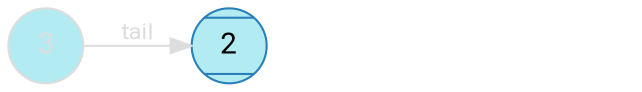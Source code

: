 digraph {
    bgcolor=transparent
    splines=false
    rankdir=LR

    // Default theme: disabled
    node[shape="circle" style="rounded,filled" color="#dddddd" fillcolor="#b2ebf2" fontcolor="#dddddd" fontname="Segoe UI,Roboto,Helvetica,Arial,sans-serif"]
    edge [color="#dddddd" fontcolor="#dddddd" fontname="Segoe UI,Roboto,Helvetica,Arial,sans-serif" fontsize=11]

    s3[label=3]
    s2[label=2 shape=Mcircle color="#2980B9" fillcolor="#b2ebf2" fontcolor="#000000"]
    s1[label=1 style=invis]
    nil[label="0" fillcolor="#ffffff" style=invis]

    s3 -> s2[label=tail]
    s2 -> s1[label=tail style=invis]
    s1 -> nil[label=tail style=invis]
}

